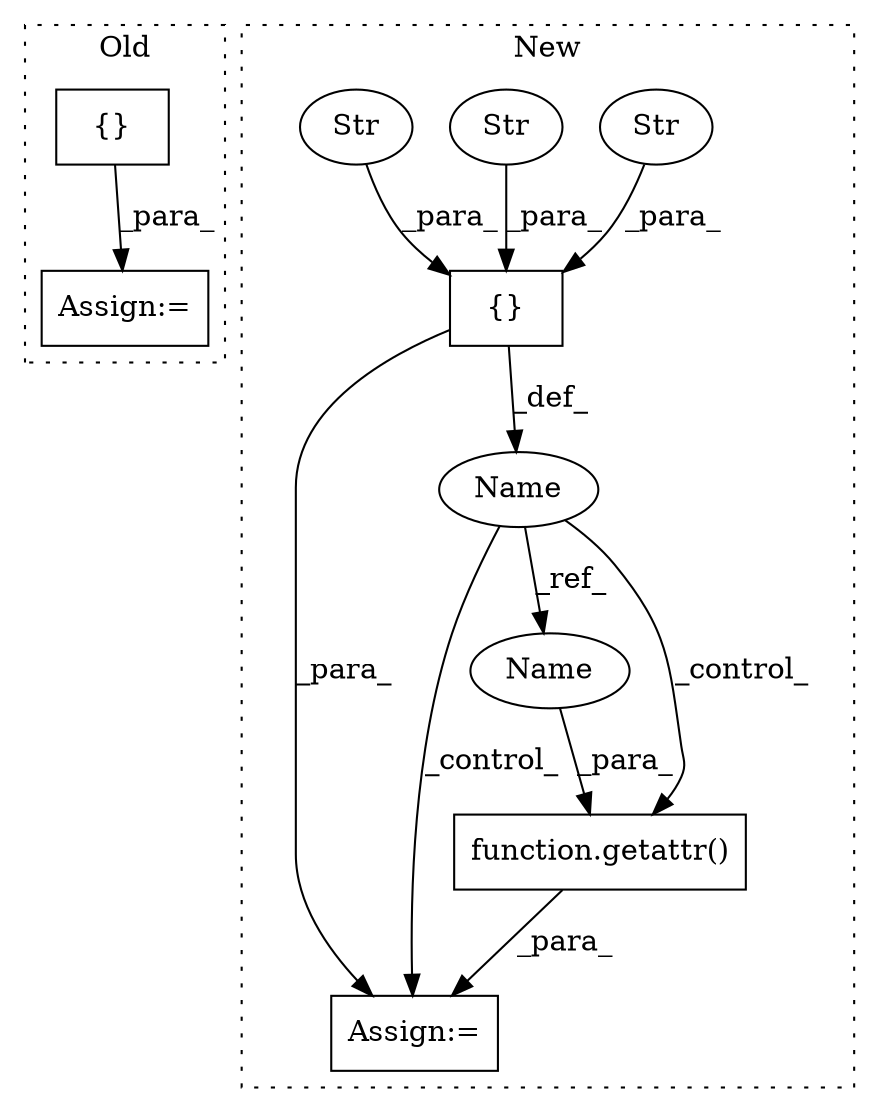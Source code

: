 digraph G {
subgraph cluster0 {
1 [label="{}" a="59" s="1442,1451" l="1,0" shape="box"];
4 [label="Assign:=" a="68" s="1439" l="3" shape="box"];
label = "Old";
style="dotted";
}
subgraph cluster1 {
2 [label="function.getattr()" a="75" s="1824,1839" l="8,1" shape="box"];
3 [label="Assign:=" a="68" s="1821" l="3" shape="box"];
5 [label="Name" a="87" s="1639" l="1" shape="ellipse"];
6 [label="{}" a="59" s="1644,1798" l="10,0" shape="box"];
7 [label="Str" a="66" s="1733" l="15" shape="ellipse"];
8 [label="Str" a="66" s="1758" l="19" shape="ellipse"];
9 [label="Str" a="66" s="1654" l="12" shape="ellipse"];
10 [label="Name" a="87" s="1838" l="1" shape="ellipse"];
label = "New";
style="dotted";
}
1 -> 4 [label="_para_"];
2 -> 3 [label="_para_"];
5 -> 2 [label="_control_"];
5 -> 10 [label="_ref_"];
5 -> 3 [label="_control_"];
6 -> 5 [label="_def_"];
6 -> 3 [label="_para_"];
7 -> 6 [label="_para_"];
8 -> 6 [label="_para_"];
9 -> 6 [label="_para_"];
10 -> 2 [label="_para_"];
}